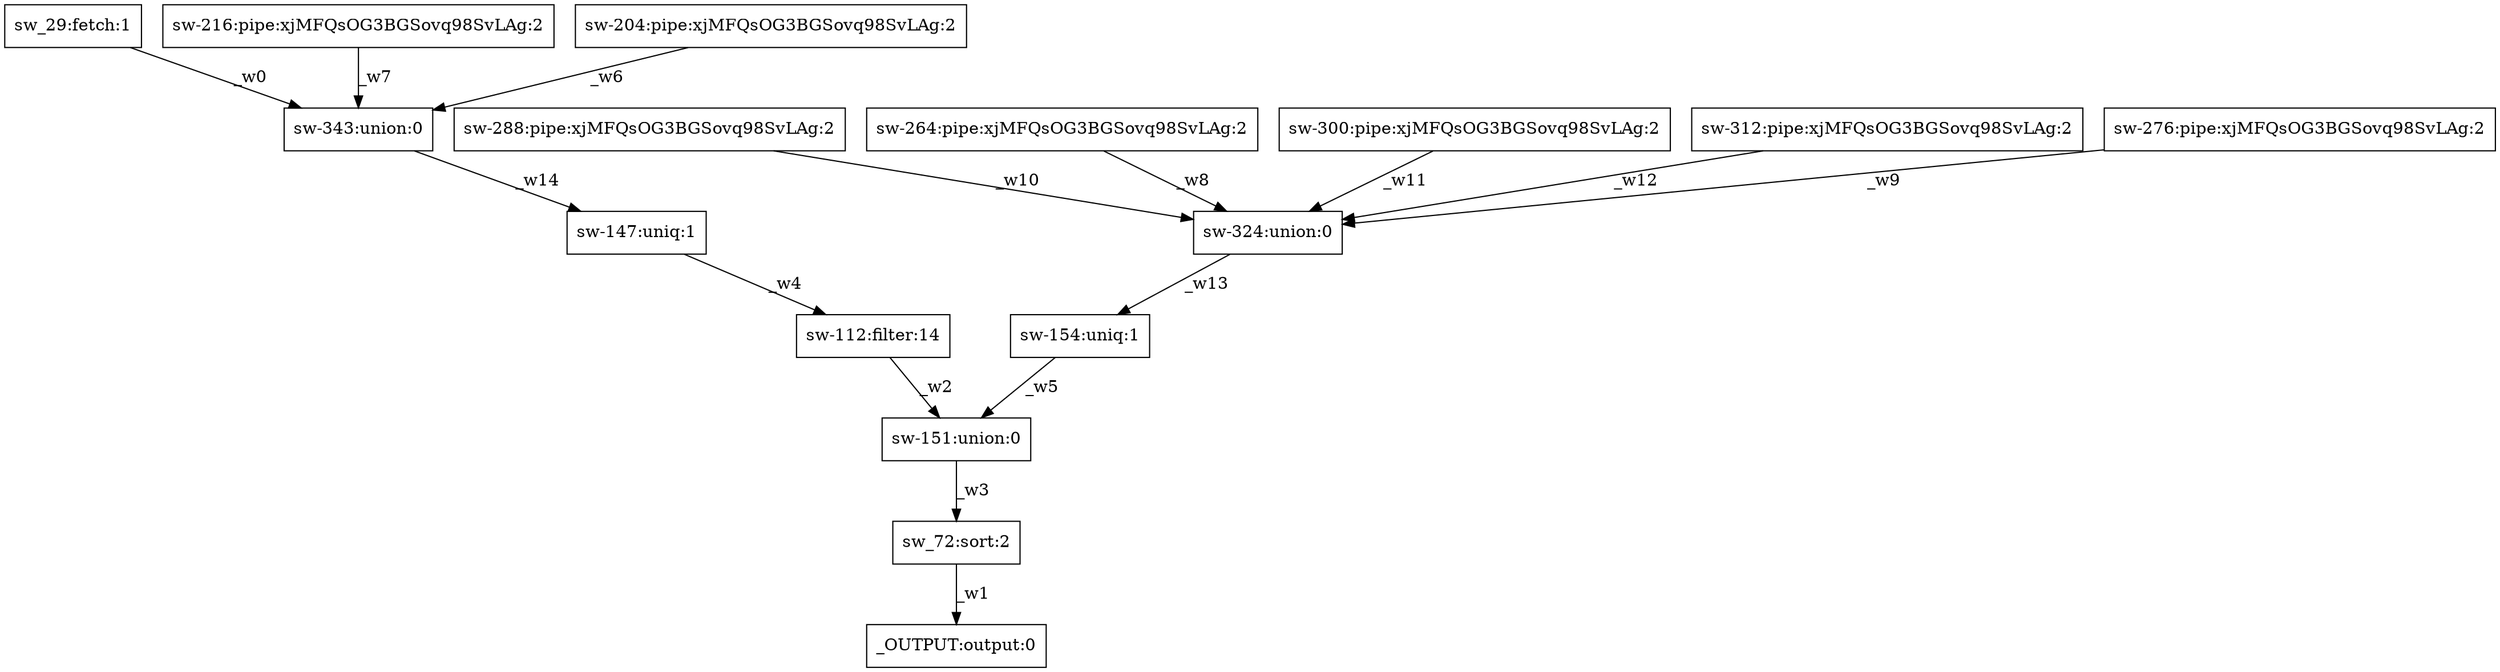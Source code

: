 digraph test1 { node [shape=box] "sw_29" [label="sw_29:fetch:1"];"_OUTPUT" [label="_OUTPUT:output:0"];"sw_72" [label="sw_72:sort:2"];"sw-147" [label="sw-147:uniq:1"];"sw-151" [label="sw-151:union:0"];"sw-112" [label="sw-112:filter:14"];"sw-154" [label="sw-154:uniq:1"];"sw-324" [label="sw-324:union:0"];"sw-288" [label="sw-288:pipe:xjMFQsOG3BGSovq98SvLAg:2"];"sw-264" [label="sw-264:pipe:xjMFQsOG3BGSovq98SvLAg:2"];"sw-216" [label="sw-216:pipe:xjMFQsOG3BGSovq98SvLAg:2"];"sw-300" [label="sw-300:pipe:xjMFQsOG3BGSovq98SvLAg:2"];"sw-312" [label="sw-312:pipe:xjMFQsOG3BGSovq98SvLAg:2"];"sw-276" [label="sw-276:pipe:xjMFQsOG3BGSovq98SvLAg:2"];"sw-204" [label="sw-204:pipe:xjMFQsOG3BGSovq98SvLAg:2"];"sw-343" [label="sw-343:union:0"];"sw_29" -> "sw-343" [label="_w0"];"sw_72" -> "_OUTPUT" [label="_w1"];"sw-112" -> "sw-151" [label="_w2"];"sw-151" -> "sw_72" [label="_w3"];"sw-147" -> "sw-112" [label="_w4"];"sw-154" -> "sw-151" [label="_w5"];"sw-204" -> "sw-343" [label="_w6"];"sw-216" -> "sw-343" [label="_w7"];"sw-264" -> "sw-324" [label="_w8"];"sw-276" -> "sw-324" [label="_w9"];"sw-288" -> "sw-324" [label="_w10"];"sw-300" -> "sw-324" [label="_w11"];"sw-312" -> "sw-324" [label="_w12"];"sw-324" -> "sw-154" [label="_w13"];"sw-343" -> "sw-147" [label="_w14"];}